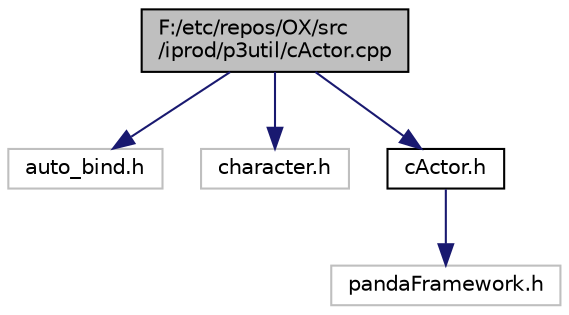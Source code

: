 digraph "F:/etc/repos/OX/src/iprod/p3util/cActor.cpp"
{
  edge [fontname="Helvetica",fontsize="10",labelfontname="Helvetica",labelfontsize="10"];
  node [fontname="Helvetica",fontsize="10",shape=record];
  Node1 [label="F:/etc/repos/OX/src\l/iprod/p3util/cActor.cpp",height=0.2,width=0.4,color="black", fillcolor="grey75", style="filled" fontcolor="black"];
  Node1 -> Node2 [color="midnightblue",fontsize="10",style="solid",fontname="Helvetica"];
  Node2 [label="auto_bind.h",height=0.2,width=0.4,color="grey75", fillcolor="white", style="filled"];
  Node1 -> Node3 [color="midnightblue",fontsize="10",style="solid",fontname="Helvetica"];
  Node3 [label="character.h",height=0.2,width=0.4,color="grey75", fillcolor="white", style="filled"];
  Node1 -> Node4 [color="midnightblue",fontsize="10",style="solid",fontname="Helvetica"];
  Node4 [label="cActor.h",height=0.2,width=0.4,color="black", fillcolor="white", style="filled",URL="$c_actor_8h.html"];
  Node4 -> Node5 [color="midnightblue",fontsize="10",style="solid",fontname="Helvetica"];
  Node5 [label="pandaFramework.h",height=0.2,width=0.4,color="grey75", fillcolor="white", style="filled"];
}

